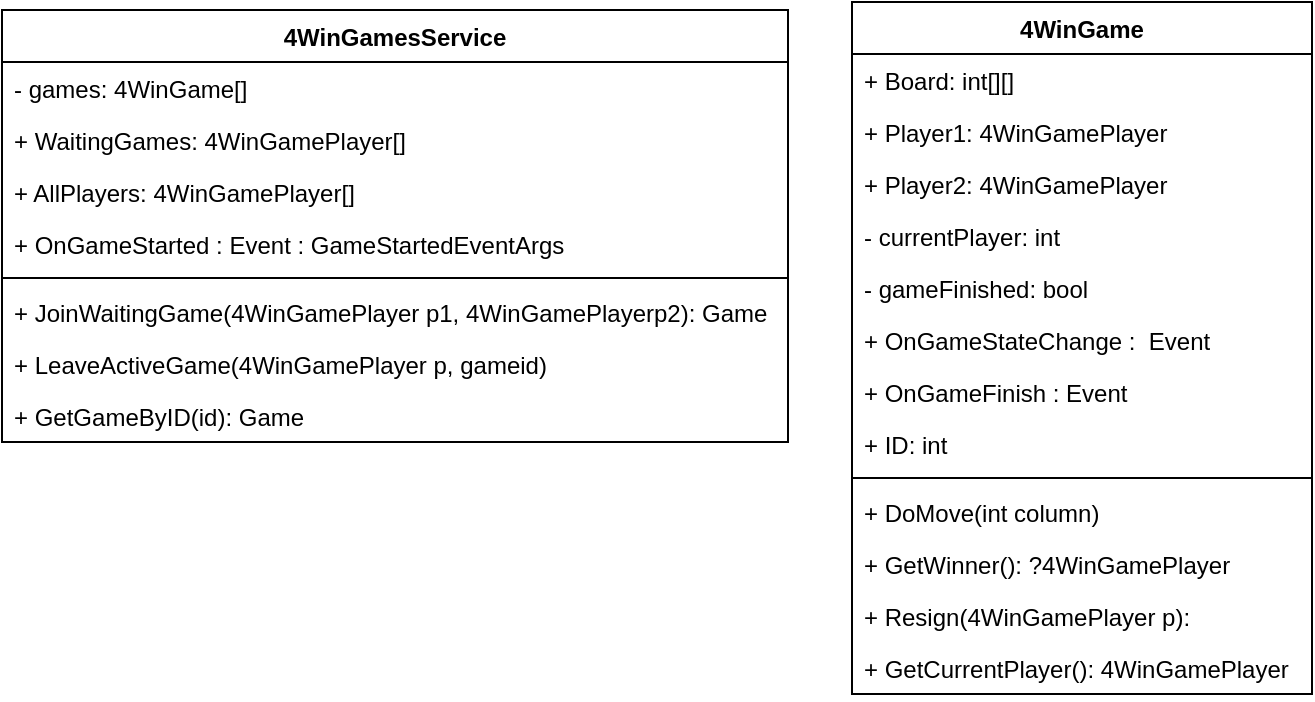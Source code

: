 <mxfile version="20.8.20" type="device" pages="4"><diagram id="cmHCh560LxWsGt6BQ_bm" name="BusinessLogic"><mxGraphModel dx="1035" dy="564" grid="0" gridSize="10" guides="1" tooltips="1" connect="1" arrows="1" fold="1" page="1" pageScale="1" pageWidth="827" pageHeight="1169" math="0" shadow="0"><root><mxCell id="0"/><mxCell id="1" parent="0"/><mxCell id="tJ1s6GaOneBPe73_070e-1" value="4WinGame" style="swimlane;fontStyle=1;align=center;verticalAlign=top;childLayout=stackLayout;horizontal=1;startSize=26;horizontalStack=0;resizeParent=1;resizeParentMax=0;resizeLast=0;collapsible=1;marginBottom=0;" vertex="1" parent="1"><mxGeometry x="535" y="431" width="230" height="346" as="geometry"/></mxCell><mxCell id="tJ1s6GaOneBPe73_070e-2" value="+ Board: int[][]&#10;" style="text;strokeColor=none;fillColor=none;align=left;verticalAlign=top;spacingLeft=4;spacingRight=4;overflow=hidden;rotatable=0;points=[[0,0.5],[1,0.5]];portConstraint=eastwest;" vertex="1" parent="tJ1s6GaOneBPe73_070e-1"><mxGeometry y="26" width="230" height="26" as="geometry"/></mxCell><mxCell id="tJ1s6GaOneBPe73_070e-3" value="+ Player1: 4WinGamePlayer" style="text;strokeColor=none;fillColor=none;align=left;verticalAlign=top;spacingLeft=4;spacingRight=4;overflow=hidden;rotatable=0;points=[[0,0.5],[1,0.5]];portConstraint=eastwest;" vertex="1" parent="tJ1s6GaOneBPe73_070e-1"><mxGeometry y="52" width="230" height="26" as="geometry"/></mxCell><mxCell id="tJ1s6GaOneBPe73_070e-4" value="+ Player2: 4WinGamePlayer" style="text;strokeColor=none;fillColor=none;align=left;verticalAlign=top;spacingLeft=4;spacingRight=4;overflow=hidden;rotatable=0;points=[[0,0.5],[1,0.5]];portConstraint=eastwest;" vertex="1" parent="tJ1s6GaOneBPe73_070e-1"><mxGeometry y="78" width="230" height="26" as="geometry"/></mxCell><mxCell id="tJ1s6GaOneBPe73_070e-5" value="- currentPlayer: int" style="text;strokeColor=none;fillColor=none;align=left;verticalAlign=top;spacingLeft=4;spacingRight=4;overflow=hidden;rotatable=0;points=[[0,0.5],[1,0.5]];portConstraint=eastwest;" vertex="1" parent="tJ1s6GaOneBPe73_070e-1"><mxGeometry y="104" width="230" height="26" as="geometry"/></mxCell><mxCell id="tJ1s6GaOneBPe73_070e-6" value="- gameFinished: bool" style="text;strokeColor=none;fillColor=none;align=left;verticalAlign=top;spacingLeft=4;spacingRight=4;overflow=hidden;rotatable=0;points=[[0,0.5],[1,0.5]];portConstraint=eastwest;" vertex="1" parent="tJ1s6GaOneBPe73_070e-1"><mxGeometry y="130" width="230" height="26" as="geometry"/></mxCell><mxCell id="tJ1s6GaOneBPe73_070e-7" value="+ OnGameStateChange :  Event" style="text;strokeColor=none;fillColor=none;align=left;verticalAlign=top;spacingLeft=4;spacingRight=4;overflow=hidden;rotatable=0;points=[[0,0.5],[1,0.5]];portConstraint=eastwest;" vertex="1" parent="tJ1s6GaOneBPe73_070e-1"><mxGeometry y="156" width="230" height="26" as="geometry"/></mxCell><mxCell id="tJ1s6GaOneBPe73_070e-8" value="+ OnGameFinish : Event" style="text;strokeColor=none;fillColor=none;align=left;verticalAlign=top;spacingLeft=4;spacingRight=4;overflow=hidden;rotatable=0;points=[[0,0.5],[1,0.5]];portConstraint=eastwest;" vertex="1" parent="tJ1s6GaOneBPe73_070e-1"><mxGeometry y="182" width="230" height="26" as="geometry"/></mxCell><mxCell id="tJ1s6GaOneBPe73_070e-9" value="+ ID: int" style="text;strokeColor=none;fillColor=none;align=left;verticalAlign=top;spacingLeft=4;spacingRight=4;overflow=hidden;rotatable=0;points=[[0,0.5],[1,0.5]];portConstraint=eastwest;" vertex="1" parent="tJ1s6GaOneBPe73_070e-1"><mxGeometry y="208" width="230" height="26" as="geometry"/></mxCell><mxCell id="tJ1s6GaOneBPe73_070e-10" value="" style="line;strokeWidth=1;fillColor=none;align=left;verticalAlign=middle;spacingTop=-1;spacingLeft=3;spacingRight=3;rotatable=0;labelPosition=right;points=[];portConstraint=eastwest;strokeColor=inherit;" vertex="1" parent="tJ1s6GaOneBPe73_070e-1"><mxGeometry y="234" width="230" height="8" as="geometry"/></mxCell><mxCell id="tJ1s6GaOneBPe73_070e-11" value="+ DoMove(int column)" style="text;strokeColor=none;fillColor=none;align=left;verticalAlign=top;spacingLeft=4;spacingRight=4;overflow=hidden;rotatable=0;points=[[0,0.5],[1,0.5]];portConstraint=eastwest;" vertex="1" parent="tJ1s6GaOneBPe73_070e-1"><mxGeometry y="242" width="230" height="26" as="geometry"/></mxCell><mxCell id="tJ1s6GaOneBPe73_070e-12" value="+ GetWinner(): ?4WinGamePlayer" style="text;strokeColor=none;fillColor=none;align=left;verticalAlign=top;spacingLeft=4;spacingRight=4;overflow=hidden;rotatable=0;points=[[0,0.5],[1,0.5]];portConstraint=eastwest;" vertex="1" parent="tJ1s6GaOneBPe73_070e-1"><mxGeometry y="268" width="230" height="26" as="geometry"/></mxCell><mxCell id="tJ1s6GaOneBPe73_070e-13" value="+ Resign(4WinGamePlayer p): " style="text;strokeColor=none;fillColor=none;align=left;verticalAlign=top;spacingLeft=4;spacingRight=4;overflow=hidden;rotatable=0;points=[[0,0.5],[1,0.5]];portConstraint=eastwest;" vertex="1" parent="tJ1s6GaOneBPe73_070e-1"><mxGeometry y="294" width="230" height="26" as="geometry"/></mxCell><mxCell id="tJ1s6GaOneBPe73_070e-14" value="+ GetCurrentPlayer(): 4WinGamePlayer " style="text;strokeColor=none;fillColor=none;align=left;verticalAlign=top;spacingLeft=4;spacingRight=4;overflow=hidden;rotatable=0;points=[[0,0.5],[1,0.5]];portConstraint=eastwest;" vertex="1" parent="tJ1s6GaOneBPe73_070e-1"><mxGeometry y="320" width="230" height="26" as="geometry"/></mxCell><mxCell id="tJ1s6GaOneBPe73_070e-15" value="4WinGamesService" style="swimlane;fontStyle=1;align=center;verticalAlign=top;childLayout=stackLayout;horizontal=1;startSize=26;horizontalStack=0;resizeParent=1;resizeParentMax=0;resizeLast=0;collapsible=1;marginBottom=0;" vertex="1" parent="1"><mxGeometry x="110" y="435" width="393" height="216" as="geometry"/></mxCell><mxCell id="tJ1s6GaOneBPe73_070e-16" value="- games: 4WinGame[]" style="text;strokeColor=none;fillColor=none;align=left;verticalAlign=top;spacingLeft=4;spacingRight=4;overflow=hidden;rotatable=0;points=[[0,0.5],[1,0.5]];portConstraint=eastwest;" vertex="1" parent="tJ1s6GaOneBPe73_070e-15"><mxGeometry y="26" width="393" height="26" as="geometry"/></mxCell><mxCell id="tJ1s6GaOneBPe73_070e-17" value="+ WaitingGames: 4WinGamePlayer[]" style="text;strokeColor=none;fillColor=none;align=left;verticalAlign=top;spacingLeft=4;spacingRight=4;overflow=hidden;rotatable=0;points=[[0,0.5],[1,0.5]];portConstraint=eastwest;" vertex="1" parent="tJ1s6GaOneBPe73_070e-15"><mxGeometry y="52" width="393" height="26" as="geometry"/></mxCell><mxCell id="tJ1s6GaOneBPe73_070e-18" value="+ AllPlayers: 4WinGamePlayer[]" style="text;strokeColor=none;fillColor=none;align=left;verticalAlign=top;spacingLeft=4;spacingRight=4;overflow=hidden;rotatable=0;points=[[0,0.5],[1,0.5]];portConstraint=eastwest;" vertex="1" parent="tJ1s6GaOneBPe73_070e-15"><mxGeometry y="78" width="393" height="26" as="geometry"/></mxCell><mxCell id="tJ1s6GaOneBPe73_070e-19" value="+ OnGameStarted : Event : GameStartedEventArgs" style="text;strokeColor=none;fillColor=none;align=left;verticalAlign=top;spacingLeft=4;spacingRight=4;overflow=hidden;rotatable=0;points=[[0,0.5],[1,0.5]];portConstraint=eastwest;" vertex="1" parent="tJ1s6GaOneBPe73_070e-15"><mxGeometry y="104" width="393" height="26" as="geometry"/></mxCell><mxCell id="tJ1s6GaOneBPe73_070e-20" value="" style="line;strokeWidth=1;fillColor=none;align=left;verticalAlign=middle;spacingTop=-1;spacingLeft=3;spacingRight=3;rotatable=0;labelPosition=right;points=[];portConstraint=eastwest;strokeColor=inherit;" vertex="1" parent="tJ1s6GaOneBPe73_070e-15"><mxGeometry y="130" width="393" height="8" as="geometry"/></mxCell><mxCell id="tJ1s6GaOneBPe73_070e-21" value="+ JoinWaitingGame(4WinGamePlayer p1, 4WinGamePlayerp2): Game" style="text;strokeColor=none;fillColor=none;align=left;verticalAlign=top;spacingLeft=4;spacingRight=4;overflow=hidden;rotatable=0;points=[[0,0.5],[1,0.5]];portConstraint=eastwest;" vertex="1" parent="tJ1s6GaOneBPe73_070e-15"><mxGeometry y="138" width="393" height="26" as="geometry"/></mxCell><mxCell id="tJ1s6GaOneBPe73_070e-22" value="+ LeaveActiveGame(4WinGamePlayer p, gameid)" style="text;strokeColor=none;fillColor=none;align=left;verticalAlign=top;spacingLeft=4;spacingRight=4;overflow=hidden;rotatable=0;points=[[0,0.5],[1,0.5]];portConstraint=eastwest;" vertex="1" parent="tJ1s6GaOneBPe73_070e-15"><mxGeometry y="164" width="393" height="26" as="geometry"/></mxCell><mxCell id="tJ1s6GaOneBPe73_070e-23" value="+ GetGameByID(id): Game" style="text;strokeColor=none;fillColor=none;align=left;verticalAlign=top;spacingLeft=4;spacingRight=4;overflow=hidden;rotatable=0;points=[[0,0.5],[1,0.5]];portConstraint=eastwest;" vertex="1" parent="tJ1s6GaOneBPe73_070e-15"><mxGeometry y="190" width="393" height="26" as="geometry"/></mxCell></root></mxGraphModel></diagram><diagram name="BusinessLogic.Contracts" id="fHLhGZx_NoZrp8RjXJy_"><mxGraphModel dx="1035" dy="564" grid="0" gridSize="10" guides="1" tooltips="1" connect="1" arrows="1" fold="1" page="1" pageScale="1" pageWidth="827" pageHeight="1169" math="0" shadow="0"><root><mxCell id="0"/><mxCell id="1" parent="0"/><mxCell id="PgnQS6usaZiz7Cspnaqt-1" value="4WinGamePlayer" style="swimlane;fontStyle=1;align=center;verticalAlign=top;childLayout=stackLayout;horizontal=1;startSize=26;horizontalStack=0;resizeParent=1;resizeParentMax=0;resizeLast=0;collapsible=1;marginBottom=0;" parent="1" vertex="1"><mxGeometry x="51" y="239" width="160" height="78" as="geometry"/></mxCell><mxCell id="PgnQS6usaZiz7Cspnaqt-2" value="+ Name: String" style="text;strokeColor=none;fillColor=none;align=left;verticalAlign=top;spacingLeft=4;spacingRight=4;overflow=hidden;rotatable=0;points=[[0,0.5],[1,0.5]];portConstraint=eastwest;" parent="PgnQS6usaZiz7Cspnaqt-1" vertex="1"><mxGeometry y="26" width="160" height="26" as="geometry"/></mxCell><mxCell id="PgnQS6usaZiz7Cspnaqt-3" value="+ ID: int" style="text;strokeColor=none;fillColor=none;align=left;verticalAlign=top;spacingLeft=4;spacingRight=4;overflow=hidden;rotatable=0;points=[[0,0.5],[1,0.5]];portConstraint=eastwest;" parent="PgnQS6usaZiz7Cspnaqt-1" vertex="1"><mxGeometry y="52" width="160" height="26" as="geometry"/></mxCell><mxCell id="ZAqNFlyXUjMFk_EPYXz6-1" value="&lt;&lt;interface&gt;&gt;&#10;I4WinGame" style="swimlane;fontStyle=1;align=center;verticalAlign=top;childLayout=stackLayout;horizontal=1;startSize=40;horizontalStack=0;resizeParent=1;resizeParentMax=0;resizeLast=0;collapsible=1;marginBottom=0;" parent="1" vertex="1"><mxGeometry x="48" y="339" width="230" height="230" as="geometry"/></mxCell><mxCell id="ZAqNFlyXUjMFk_EPYXz6-7" value="+ Event onCurrentPlayerChange" style="text;strokeColor=none;fillColor=none;align=left;verticalAlign=top;spacingLeft=4;spacingRight=4;overflow=hidden;rotatable=0;points=[[0,0.5],[1,0.5]];portConstraint=eastwest;" parent="ZAqNFlyXUjMFk_EPYXz6-1" vertex="1"><mxGeometry y="40" width="230" height="26" as="geometry"/></mxCell><mxCell id="ZAqNFlyXUjMFk_EPYXz6-8" value="+ Event onGameFinish" style="text;strokeColor=none;fillColor=none;align=left;verticalAlign=top;spacingLeft=4;spacingRight=4;overflow=hidden;rotatable=0;points=[[0,0.5],[1,0.5]];portConstraint=eastwest;" parent="ZAqNFlyXUjMFk_EPYXz6-1" vertex="1"><mxGeometry y="66" width="230" height="26" as="geometry"/></mxCell><mxCell id="ZAqNFlyXUjMFk_EPYXz6-9" value="+ ID: int" style="text;strokeColor=none;fillColor=none;align=left;verticalAlign=top;spacingLeft=4;spacingRight=4;overflow=hidden;rotatable=0;points=[[0,0.5],[1,0.5]];portConstraint=eastwest;" parent="ZAqNFlyXUjMFk_EPYXz6-1" vertex="1"><mxGeometry y="92" width="230" height="26" as="geometry"/></mxCell><mxCell id="ZAqNFlyXUjMFk_EPYXz6-10" value="" style="line;strokeWidth=1;fillColor=none;align=left;verticalAlign=middle;spacingTop=-1;spacingLeft=3;spacingRight=3;rotatable=0;labelPosition=right;points=[];portConstraint=eastwest;strokeColor=inherit;" parent="ZAqNFlyXUjMFk_EPYXz6-1" vertex="1"><mxGeometry y="118" width="230" height="8" as="geometry"/></mxCell><mxCell id="ZAqNFlyXUjMFk_EPYXz6-11" value="+ DoMove(int column)" style="text;strokeColor=none;fillColor=none;align=left;verticalAlign=top;spacingLeft=4;spacingRight=4;overflow=hidden;rotatable=0;points=[[0,0.5],[1,0.5]];portConstraint=eastwest;" parent="ZAqNFlyXUjMFk_EPYXz6-1" vertex="1"><mxGeometry y="126" width="230" height="26" as="geometry"/></mxCell><mxCell id="ZAqNFlyXUjMFk_EPYXz6-12" value="+ GetWinner(): ?4WinGamePlayer" style="text;strokeColor=none;fillColor=none;align=left;verticalAlign=top;spacingLeft=4;spacingRight=4;overflow=hidden;rotatable=0;points=[[0,0.5],[1,0.5]];portConstraint=eastwest;" parent="ZAqNFlyXUjMFk_EPYXz6-1" vertex="1"><mxGeometry y="152" width="230" height="26" as="geometry"/></mxCell><mxCell id="ZAqNFlyXUjMFk_EPYXz6-13" value="+ Resign(4WinGamePlayer p): " style="text;strokeColor=none;fillColor=none;align=left;verticalAlign=top;spacingLeft=4;spacingRight=4;overflow=hidden;rotatable=0;points=[[0,0.5],[1,0.5]];portConstraint=eastwest;" parent="ZAqNFlyXUjMFk_EPYXz6-1" vertex="1"><mxGeometry y="178" width="230" height="26" as="geometry"/></mxCell><mxCell id="ZAqNFlyXUjMFk_EPYXz6-14" value="+ GetCurrentPlayer(): 4WinGamePlayer " style="text;strokeColor=none;fillColor=none;align=left;verticalAlign=top;spacingLeft=4;spacingRight=4;overflow=hidden;rotatable=0;points=[[0,0.5],[1,0.5]];portConstraint=eastwest;" parent="ZAqNFlyXUjMFk_EPYXz6-1" vertex="1"><mxGeometry y="204" width="230" height="26" as="geometry"/></mxCell><mxCell id="ZAqNFlyXUjMFk_EPYXz6-15" value="&lt;&lt;interface&gt;&gt;&#10;I4WinGamesServices" style="swimlane;fontStyle=1;align=center;verticalAlign=top;childLayout=stackLayout;horizontal=1;startSize=50;horizontalStack=0;resizeParent=1;resizeParentMax=0;resizeLast=0;collapsible=1;marginBottom=0;" parent="1" vertex="1"><mxGeometry x="51" y="27" width="393" height="188" as="geometry"/></mxCell><mxCell id="ZAqNFlyXUjMFk_EPYXz6-17" value="+ WaitingGames: 4WinGamePlayer[]" style="text;strokeColor=none;fillColor=none;align=left;verticalAlign=top;spacingLeft=4;spacingRight=4;overflow=hidden;rotatable=0;points=[[0,0.5],[1,0.5]];portConstraint=eastwest;" parent="ZAqNFlyXUjMFk_EPYXz6-15" vertex="1"><mxGeometry y="50" width="393" height="26" as="geometry"/></mxCell><mxCell id="ZAqNFlyXUjMFk_EPYXz6-18" value="+ AllPlayers: 4WinGamePlayer[]" style="text;strokeColor=none;fillColor=none;align=left;verticalAlign=top;spacingLeft=4;spacingRight=4;overflow=hidden;rotatable=0;points=[[0,0.5],[1,0.5]];portConstraint=eastwest;" parent="ZAqNFlyXUjMFk_EPYXz6-15" vertex="1"><mxGeometry y="76" width="393" height="26" as="geometry"/></mxCell><mxCell id="ZAqNFlyXUjMFk_EPYXz6-19" value="" style="line;strokeWidth=1;fillColor=none;align=left;verticalAlign=middle;spacingTop=-1;spacingLeft=3;spacingRight=3;rotatable=0;labelPosition=right;points=[];portConstraint=eastwest;strokeColor=inherit;" parent="ZAqNFlyXUjMFk_EPYXz6-15" vertex="1"><mxGeometry y="102" width="393" height="8" as="geometry"/></mxCell><mxCell id="ZAqNFlyXUjMFk_EPYXz6-20" value="+ JoinWaitingGame(4WinGamePlayer p1, 4WinGamePlayerp2): Game" style="text;strokeColor=none;fillColor=none;align=left;verticalAlign=top;spacingLeft=4;spacingRight=4;overflow=hidden;rotatable=0;points=[[0,0.5],[1,0.5]];portConstraint=eastwest;" parent="ZAqNFlyXUjMFk_EPYXz6-15" vertex="1"><mxGeometry y="110" width="393" height="26" as="geometry"/></mxCell><mxCell id="ZAqNFlyXUjMFk_EPYXz6-21" value="+ LeaveActiveGame(4WinGamePlayer p, gameid)" style="text;strokeColor=none;fillColor=none;align=left;verticalAlign=top;spacingLeft=4;spacingRight=4;overflow=hidden;rotatable=0;points=[[0,0.5],[1,0.5]];portConstraint=eastwest;" parent="ZAqNFlyXUjMFk_EPYXz6-15" vertex="1"><mxGeometry y="136" width="393" height="26" as="geometry"/></mxCell><mxCell id="ZAqNFlyXUjMFk_EPYXz6-22" value="+ GetGameByID(id): Game" style="text;strokeColor=none;fillColor=none;align=left;verticalAlign=top;spacingLeft=4;spacingRight=4;overflow=hidden;rotatable=0;points=[[0,0.5],[1,0.5]];portConstraint=eastwest;" parent="ZAqNFlyXUjMFk_EPYXz6-15" vertex="1"><mxGeometry y="162" width="393" height="26" as="geometry"/></mxCell><mxCell id="xo9scH_EgcjY7Vr2XH_l-1" value="GameStartedEventArgs" style="swimlane;fontStyle=1;align=center;verticalAlign=top;childLayout=stackLayout;horizontal=1;startSize=26;horizontalStack=0;resizeParent=1;resizeParentMax=0;resizeLast=0;collapsible=1;marginBottom=0;" parent="1" vertex="1"><mxGeometry x="244" y="239" width="160" height="52" as="geometry"/></mxCell><mxCell id="xo9scH_EgcjY7Vr2XH_l-2" value="+ GameID : int" style="text;strokeColor=none;fillColor=none;align=left;verticalAlign=top;spacingLeft=4;spacingRight=4;overflow=hidden;rotatable=0;points=[[0,0.5],[1,0.5]];portConstraint=eastwest;" parent="xo9scH_EgcjY7Vr2XH_l-1" vertex="1"><mxGeometry y="26" width="160" height="26" as="geometry"/></mxCell></root></mxGraphModel></diagram><diagram name="RestAPI (MVC)" id="eau0R_-_52UCpmaWc9co"><mxGraphModel dx="1035" dy="564" grid="0" gridSize="10" guides="1" tooltips="1" connect="1" arrows="1" fold="1" page="1" pageScale="1" pageWidth="827" pageHeight="1169" math="0" shadow="0"><root><mxCell id="0"/><mxCell id="1" parent="0"/><mxCell id="3efk3tES1_W1w0lpm2Sm-4" value="4WinGameController" style="swimlane;fontStyle=1;align=center;verticalAlign=top;childLayout=stackLayout;horizontal=1;startSize=26;horizontalStack=0;resizeParent=1;resizeParentMax=0;resizeLast=0;collapsible=1;marginBottom=0;" parent="1" vertex="1"><mxGeometry x="42" y="28" width="460" height="346" as="geometry"/></mxCell><mxCell id="3efk3tES1_W1w0lpm2Sm-5" value="- idGameArray : int[]" style="text;strokeColor=none;fillColor=none;align=left;verticalAlign=top;spacingLeft=4;spacingRight=4;overflow=hidden;rotatable=0;points=[[0,0.5],[1,0.5]];portConstraint=eastwest;" parent="3efk3tES1_W1w0lpm2Sm-4" vertex="1"><mxGeometry y="26" width="460" height="26" as="geometry"/></mxCell><mxCell id="3efk3tES1_W1w0lpm2Sm-17" value="- gameCounter : int" style="text;strokeColor=none;fillColor=none;align=left;verticalAlign=top;spacingLeft=4;spacingRight=4;overflow=hidden;rotatable=0;points=[[0,0.5],[1,0.5]];portConstraint=eastwest;" parent="3efk3tES1_W1w0lpm2Sm-4" vertex="1"><mxGeometry y="52" width="460" height="26" as="geometry"/></mxCell><mxCell id="3efk3tES1_W1w0lpm2Sm-16" value="- playerCounter : int" style="text;strokeColor=none;fillColor=none;align=left;verticalAlign=top;spacingLeft=4;spacingRight=4;overflow=hidden;rotatable=0;points=[[0,0.5],[1,0.5]];portConstraint=eastwest;" parent="3efk3tES1_W1w0lpm2Sm-4" vertex="1"><mxGeometry y="78" width="460" height="26" as="geometry"/></mxCell><mxCell id="UuZTHZSJedAROl87pZKt-7" value="- connectionservice : ConnectionService" style="text;strokeColor=none;fillColor=none;align=left;verticalAlign=top;spacingLeft=4;spacingRight=4;overflow=hidden;rotatable=0;points=[[0,0.5],[1,0.5]];portConstraint=eastwest;" parent="3efk3tES1_W1w0lpm2Sm-4" vertex="1"><mxGeometry y="104" width="460" height="26" as="geometry"/></mxCell><mxCell id="3efk3tES1_W1w0lpm2Sm-18" value="- 4wingameservice : 4WinGameService&#10;" style="text;strokeColor=none;fillColor=none;align=left;verticalAlign=top;spacingLeft=4;spacingRight=4;overflow=hidden;rotatable=0;points=[[0,0.5],[1,0.5]];portConstraint=eastwest;" parent="3efk3tES1_W1w0lpm2Sm-4" vertex="1"><mxGeometry y="130" width="460" height="26" as="geometry"/></mxCell><mxCell id="3efk3tES1_W1w0lpm2Sm-6" value="" style="line;strokeWidth=1;fillColor=none;align=left;verticalAlign=middle;spacingTop=-1;spacingLeft=3;spacingRight=3;rotatable=0;labelPosition=right;points=[];portConstraint=eastwest;strokeColor=inherit;" parent="3efk3tES1_W1w0lpm2Sm-4" vertex="1"><mxGeometry y="156" width="460" height="8" as="geometry"/></mxCell><mxCell id="3efk3tES1_W1w0lpm2Sm-13" value="+ RegisterPlayer(string name, string RTPconnectionID) : RegisterPlayerResponse" style="text;strokeColor=none;fillColor=none;align=left;verticalAlign=top;spacingLeft=4;spacingRight=4;overflow=hidden;rotatable=0;points=[[0,0.5],[1,0.5]];portConstraint=eastwest;" parent="3efk3tES1_W1w0lpm2Sm-4" vertex="1"><mxGeometry y="164" width="460" height="26" as="geometry"/></mxCell><mxCell id="3efk3tES1_W1w0lpm2Sm-14" value="+ CreateGame(MyPlayer p)" style="text;strokeColor=none;fillColor=none;align=left;verticalAlign=top;spacingLeft=4;spacingRight=4;overflow=hidden;rotatable=0;points=[[0,0.5],[1,0.5]];portConstraint=eastwest;" parent="3efk3tES1_W1w0lpm2Sm-4" vertex="1"><mxGeometry y="190" width="460" height="26" as="geometry"/></mxCell><mxCell id="3efk3tES1_W1w0lpm2Sm-15" value="+ JoinGame(MyPlayer p1, int waitingGameListIndex) : JoinGameResponse" style="text;strokeColor=none;fillColor=none;align=left;verticalAlign=top;spacingLeft=4;spacingRight=4;overflow=hidden;rotatable=0;points=[[0,0.5],[1,0.5]];portConstraint=eastwest;" parent="3efk3tES1_W1w0lpm2Sm-4" vertex="1"><mxGeometry y="216" width="460" height="26" as="geometry"/></mxCell><mxCell id="3efk3tES1_W1w0lpm2Sm-20" value="+ DoMove(int column, int gameID, MyPlayer p)" style="text;strokeColor=none;fillColor=none;align=left;verticalAlign=top;spacingLeft=4;spacingRight=4;overflow=hidden;rotatable=0;points=[[0,0.5],[1,0.5]];portConstraint=eastwest;" parent="3efk3tES1_W1w0lpm2Sm-4" vertex="1"><mxGeometry y="242" width="460" height="26" as="geometry"/></mxCell><mxCell id="3efk3tES1_W1w0lpm2Sm-19" value="+ LeaveGame(MyPlayer p, int gameID)" style="text;strokeColor=none;fillColor=none;align=left;verticalAlign=top;spacingLeft=4;spacingRight=4;overflow=hidden;rotatable=0;points=[[0,0.5],[1,0.5]];portConstraint=eastwest;" parent="3efk3tES1_W1w0lpm2Sm-4" vertex="1"><mxGeometry y="268" width="460" height="26" as="geometry"/></mxCell><mxCell id="O-oXwLJCc3Sgsa-qLjCP-2" value="+ GetWaitingGames() : WaitingGamesResponse&#10;" style="text;strokeColor=none;fillColor=none;align=left;verticalAlign=top;spacingLeft=4;spacingRight=4;overflow=hidden;rotatable=0;points=[[0,0.5],[1,0.5]];portConstraint=eastwest;" parent="3efk3tES1_W1w0lpm2Sm-4" vertex="1"><mxGeometry y="294" width="460" height="26" as="geometry"/></mxCell><mxCell id="3efk3tES1_W1w0lpm2Sm-7" value="+ GetGameInfo (int gameID, int playerID) : GameInfoResponse" style="text;strokeColor=none;fillColor=none;align=left;verticalAlign=top;spacingLeft=4;spacingRight=4;overflow=hidden;rotatable=0;points=[[0,0.5],[1,0.5]];portConstraint=eastwest;" parent="3efk3tES1_W1w0lpm2Sm-4" vertex="1"><mxGeometry y="320" width="460" height="26" as="geometry"/></mxCell><mxCell id="3efk3tES1_W1w0lpm2Sm-8" value="ConnectionService" style="swimlane;fontStyle=1;align=center;verticalAlign=top;childLayout=stackLayout;horizontal=1;startSize=26;horizontalStack=0;resizeParent=1;resizeParentMax=0;resizeLast=0;collapsible=1;marginBottom=0;" parent="1" vertex="1"><mxGeometry x="42" y="411" width="460" height="60" as="geometry"/></mxCell><mxCell id="3efk3tES1_W1w0lpm2Sm-9" value="+ PlayerIDToConnectionIDlist : Dictionary&lt;int, string&gt;" style="text;strokeColor=none;fillColor=none;align=left;verticalAlign=top;spacingLeft=4;spacingRight=4;overflow=hidden;rotatable=0;points=[[0,0.5],[1,0.5]];portConstraint=eastwest;" parent="3efk3tES1_W1w0lpm2Sm-8" vertex="1"><mxGeometry y="26" width="460" height="26" as="geometry"/></mxCell><mxCell id="3efk3tES1_W1w0lpm2Sm-10" value="" style="line;strokeWidth=1;fillColor=none;align=left;verticalAlign=middle;spacingTop=-1;spacingLeft=3;spacingRight=3;rotatable=0;labelPosition=right;points=[];portConstraint=eastwest;strokeColor=inherit;" parent="3efk3tES1_W1w0lpm2Sm-8" vertex="1"><mxGeometry y="52" width="460" height="8" as="geometry"/></mxCell><mxCell id="UuZTHZSJedAROl87pZKt-1" value="RTPHub" style="swimlane;fontStyle=1;align=center;verticalAlign=top;childLayout=stackLayout;horizontal=1;startSize=26;horizontalStack=0;resizeParent=1;resizeParentMax=0;resizeLast=0;collapsible=1;marginBottom=0;" parent="1" vertex="1"><mxGeometry x="42" y="505" width="460" height="160" as="geometry"/></mxCell><mxCell id="UuZTHZSJedAROl87pZKt-8" value="- connectionservice : ConnectionService" style="text;strokeColor=none;fillColor=none;align=left;verticalAlign=top;spacingLeft=4;spacingRight=4;overflow=hidden;rotatable=0;points=[[0,0.5],[1,0.5]];portConstraint=eastwest;" parent="UuZTHZSJedAROl87pZKt-1" vertex="1"><mxGeometry y="26" width="460" height="26" as="geometry"/></mxCell><mxCell id="UuZTHZSJedAROl87pZKt-2" value="+ PlayerIDToConnectionIDlist : Dictionary&lt;int, string&gt;" style="text;strokeColor=none;fillColor=none;align=left;verticalAlign=top;spacingLeft=4;spacingRight=4;overflow=hidden;rotatable=0;points=[[0,0.5],[1,0.5]];portConstraint=eastwest;" parent="UuZTHZSJedAROl87pZKt-1" vertex="1"><mxGeometry y="52" width="460" height="26" as="geometry"/></mxCell><mxCell id="UuZTHZSJedAROl87pZKt-3" value="" style="line;strokeWidth=1;fillColor=none;align=left;verticalAlign=middle;spacingTop=-1;spacingLeft=3;spacingRight=3;rotatable=0;labelPosition=right;points=[];portConstraint=eastwest;strokeColor=inherit;" parent="UuZTHZSJedAROl87pZKt-1" vertex="1"><mxGeometry y="78" width="460" height="8" as="geometry"/></mxCell><mxCell id="UuZTHZSJedAROl87pZKt-4" value="+Gamestart (int gameID)" style="text;strokeColor=none;fillColor=none;align=left;verticalAlign=top;spacingLeft=4;spacingRight=4;overflow=hidden;rotatable=0;points=[[0,0.5],[1,0.5]];portConstraint=eastwest;" parent="UuZTHZSJedAROl87pZKt-1" vertex="1"><mxGeometry y="86" width="460" height="26" as="geometry"/></mxCell><mxCell id="UuZTHZSJedAROl87pZKt-5" value="+ GameUpdated (int gameID)" style="text;strokeColor=none;fillColor=none;align=left;verticalAlign=top;spacingLeft=4;spacingRight=4;overflow=hidden;rotatable=0;points=[[0,0.5],[1,0.5]];portConstraint=eastwest;" parent="UuZTHZSJedAROl87pZKt-1" vertex="1"><mxGeometry y="112" width="460" height="26" as="geometry"/></mxCell><mxCell id="UuZTHZSJedAROl87pZKt-6" value="+GameFinished (Player winner)" style="text;strokeColor=none;fillColor=none;align=left;verticalAlign=top;spacingLeft=4;spacingRight=4;overflow=hidden;rotatable=0;points=[[0,0.5],[1,0.5]];portConstraint=eastwest;" parent="UuZTHZSJedAROl87pZKt-1" vertex="1"><mxGeometry y="138" width="460" height="22" as="geometry"/></mxCell></root></mxGraphModel></diagram><diagram name="RestAPIContracts" id="SacJAEN_iJ9zLXrTbVNZ"><mxGraphModel dx="1035" dy="564" grid="0" gridSize="10" guides="1" tooltips="1" connect="1" arrows="1" fold="1" page="1" pageScale="1" pageWidth="827" pageHeight="1169" math="0" shadow="0"><root><mxCell id="0"/><mxCell id="1" parent="0"/><mxCell id="2vKPIIFbHue6YrYuAimL-1" value="Player" style="swimlane;fontStyle=1;align=center;verticalAlign=top;childLayout=stackLayout;horizontal=1;startSize=26;horizontalStack=0;resizeParent=1;resizeParentMax=0;resizeLast=0;collapsible=1;marginBottom=0;" parent="1" vertex="1"><mxGeometry x="24" y="27" width="150" height="60" as="geometry"/></mxCell><mxCell id="2vKPIIFbHue6YrYuAimL-8" value="+ PlayerName : string" style="text;strokeColor=none;fillColor=none;align=left;verticalAlign=top;spacingLeft=4;spacingRight=4;overflow=hidden;rotatable=0;points=[[0,0.5],[1,0.5]];portConstraint=eastwest;" parent="2vKPIIFbHue6YrYuAimL-1" vertex="1"><mxGeometry y="26" width="150" height="26" as="geometry"/></mxCell><mxCell id="2vKPIIFbHue6YrYuAimL-3" value="" style="line;strokeWidth=1;fillColor=none;align=left;verticalAlign=middle;spacingTop=-1;spacingLeft=3;spacingRight=3;rotatable=0;labelPosition=right;points=[];portConstraint=eastwest;strokeColor=inherit;" parent="2vKPIIFbHue6YrYuAimL-1" vertex="1"><mxGeometry y="52" width="150" height="8" as="geometry"/></mxCell><mxCell id="2vKPIIFbHue6YrYuAimL-5" value="WaitingGame" style="swimlane;fontStyle=1;align=center;verticalAlign=top;childLayout=stackLayout;horizontal=1;startSize=26;horizontalStack=0;resizeParent=1;resizeParentMax=0;resizeLast=0;collapsible=1;marginBottom=0;" parent="1" vertex="1"><mxGeometry x="217" y="274" width="160" height="52" as="geometry"/></mxCell><mxCell id="2vKPIIFbHue6YrYuAimL-6" value="+ PlayerName : string" style="text;strokeColor=none;fillColor=none;align=left;verticalAlign=top;spacingLeft=4;spacingRight=4;overflow=hidden;rotatable=0;points=[[0,0.5],[1,0.5]];portConstraint=eastwest;" parent="2vKPIIFbHue6YrYuAimL-5" vertex="1"><mxGeometry y="26" width="160" height="26" as="geometry"/></mxCell><mxCell id="kcm-J4ViZU7FxhlFi0_r-1" value="JoinGameResponse" style="swimlane;fontStyle=1;align=center;verticalAlign=top;childLayout=stackLayout;horizontal=1;startSize=26;horizontalStack=0;resizeParent=1;resizeParentMax=0;resizeLast=0;collapsible=1;marginBottom=0;" parent="1" vertex="1"><mxGeometry x="220" y="189" width="160" height="52" as="geometry"/></mxCell><mxCell id="kcm-J4ViZU7FxhlFi0_r-2" value="+ GameID : int" style="text;strokeColor=none;fillColor=none;align=left;verticalAlign=top;spacingLeft=4;spacingRight=4;overflow=hidden;rotatable=0;points=[[0,0.5],[1,0.5]];portConstraint=eastwest;" parent="kcm-J4ViZU7FxhlFi0_r-1" vertex="1"><mxGeometry y="26" width="160" height="26" as="geometry"/></mxCell><mxCell id="2OXkJm2lPv3Fxt6IiAWH-1" value="WaitingGamesResponse" style="swimlane;fontStyle=1;align=center;verticalAlign=top;childLayout=stackLayout;horizontal=1;startSize=26;horizontalStack=0;resizeParent=1;resizeParentMax=0;resizeLast=0;collapsible=1;marginBottom=0;" parent="1" vertex="1"><mxGeometry x="217" y="106" width="200" height="52" as="geometry"/></mxCell><mxCell id="2OXkJm2lPv3Fxt6IiAWH-2" value="+ WaitingGames : WaitingGame[]" style="text;strokeColor=none;fillColor=none;align=left;verticalAlign=top;spacingLeft=4;spacingRight=4;overflow=hidden;rotatable=0;points=[[0,0.5],[1,0.5]];portConstraint=eastwest;" parent="2OXkJm2lPv3Fxt6IiAWH-1" vertex="1"><mxGeometry y="26" width="200" height="26" as="geometry"/></mxCell><mxCell id="wD5M1_WAI5f8rfWijPAs-1" value="RegisterPlayerResponse" style="swimlane;fontStyle=1;align=center;verticalAlign=top;childLayout=stackLayout;horizontal=1;startSize=26;horizontalStack=0;resizeParent=1;resizeParentMax=0;resizeLast=0;collapsible=1;marginBottom=0;" parent="1" vertex="1"><mxGeometry x="220" y="27" width="200" height="52" as="geometry"/></mxCell><mxCell id="wD5M1_WAI5f8rfWijPAs-2" value="+ RegisteredPlayer : MyPlayer" style="text;strokeColor=none;fillColor=none;align=left;verticalAlign=top;spacingLeft=4;spacingRight=4;overflow=hidden;rotatable=0;points=[[0,0.5],[1,0.5]];portConstraint=eastwest;" parent="wD5M1_WAI5f8rfWijPAs-1" vertex="1"><mxGeometry y="26" width="200" height="26" as="geometry"/></mxCell><mxCell id="WIBtCmITnyxExPH1o3iH-1" value="MyPlayer" style="swimlane;fontStyle=1;align=center;verticalAlign=top;childLayout=stackLayout;horizontal=1;startSize=26;horizontalStack=0;resizeParent=1;resizeParentMax=0;resizeLast=0;collapsible=1;marginBottom=0;" parent="1" vertex="1"><mxGeometry x="26" y="145" width="150" height="86" as="geometry"/></mxCell><mxCell id="WIBtCmITnyxExPH1o3iH-3" value="" style="line;strokeWidth=1;fillColor=none;align=left;verticalAlign=middle;spacingTop=-1;spacingLeft=3;spacingRight=3;rotatable=0;labelPosition=right;points=[];portConstraint=eastwest;strokeColor=inherit;" parent="WIBtCmITnyxExPH1o3iH-1" vertex="1"><mxGeometry y="26" width="150" height="8" as="geometry"/></mxCell><mxCell id="2vKPIIFbHue6YrYuAimL-2" value="+ PlayerID : int" style="text;strokeColor=none;fillColor=none;align=left;verticalAlign=top;spacingLeft=4;spacingRight=4;overflow=hidden;rotatable=0;points=[[0,0.5],[1,0.5]];portConstraint=eastwest;" parent="WIBtCmITnyxExPH1o3iH-1" vertex="1"><mxGeometry y="34" width="150" height="26" as="geometry"/></mxCell><mxCell id="2vKPIIFbHue6YrYuAimL-9" value="+ RTPConnectionID : string" style="text;strokeColor=none;fillColor=none;align=left;verticalAlign=top;spacingLeft=4;spacingRight=4;overflow=hidden;rotatable=0;points=[[0,0.5],[1,0.5]];portConstraint=eastwest;" parent="WIBtCmITnyxExPH1o3iH-1" vertex="1"><mxGeometry y="60" width="150" height="26" as="geometry"/></mxCell><mxCell id="85MKhDNnynV3cl3FX6Ny-1" value="GameInfo" style="swimlane;fontStyle=1;align=center;verticalAlign=top;childLayout=stackLayout;horizontal=1;startSize=26;horizontalStack=0;resizeParent=1;resizeParentMax=0;resizeLast=0;collapsible=1;marginBottom=0;" parent="1" vertex="1"><mxGeometry x="24" y="257" width="150" height="104" as="geometry"/></mxCell><mxCell id="85MKhDNnynV3cl3FX6Ny-2" value="+ Board : int [][]&#10;" style="text;strokeColor=none;fillColor=none;align=left;verticalAlign=top;spacingLeft=4;spacingRight=4;overflow=hidden;rotatable=0;points=[[0,0.5],[1,0.5]];portConstraint=eastwest;" parent="85MKhDNnynV3cl3FX6Ny-1" vertex="1"><mxGeometry y="26" width="150" height="26" as="geometry"/></mxCell><mxCell id="85MKhDNnynV3cl3FX6Ny-5" value="+ Opponent : Player" style="text;strokeColor=none;fillColor=none;align=left;verticalAlign=top;spacingLeft=4;spacingRight=4;overflow=hidden;rotatable=0;points=[[0,0.5],[1,0.5]];portConstraint=eastwest;" parent="85MKhDNnynV3cl3FX6Ny-1" vertex="1"><mxGeometry y="52" width="150" height="26" as="geometry"/></mxCell><mxCell id="85MKhDNnynV3cl3FX6Ny-10" value="+ YourMove : Bool" style="text;strokeColor=none;fillColor=none;align=left;verticalAlign=top;spacingLeft=4;spacingRight=4;overflow=hidden;rotatable=0;points=[[0,0.5],[1,0.5]];portConstraint=eastwest;" parent="85MKhDNnynV3cl3FX6Ny-1" vertex="1"><mxGeometry y="78" width="150" height="26" as="geometry"/></mxCell><mxCell id="85MKhDNnynV3cl3FX6Ny-6" value="GameInfoResponse" style="swimlane;fontStyle=1;align=center;verticalAlign=top;childLayout=stackLayout;horizontal=1;startSize=26;horizontalStack=0;resizeParent=1;resizeParentMax=0;resizeLast=0;collapsible=1;marginBottom=0;" parent="1" vertex="1"><mxGeometry x="217" y="354" width="160" height="52" as="geometry"/></mxCell><mxCell id="85MKhDNnynV3cl3FX6Ny-7" value="+ GameInfo : GameInfo" style="text;strokeColor=none;fillColor=none;align=left;verticalAlign=top;spacingLeft=4;spacingRight=4;overflow=hidden;rotatable=0;points=[[0,0.5],[1,0.5]];portConstraint=eastwest;" parent="85MKhDNnynV3cl3FX6Ny-6" vertex="1"><mxGeometry y="26" width="160" height="26" as="geometry"/></mxCell><mxCell id="Y4eIL98qaOKV77LoP4GH-1" value="" style="endArrow=block;dashed=1;endFill=0;endSize=12;html=1;rounded=0;entryX=0.5;entryY=1;entryDx=0;entryDy=0;" parent="1" source="WIBtCmITnyxExPH1o3iH-1" target="2vKPIIFbHue6YrYuAimL-1" edge="1"><mxGeometry width="160" relative="1" as="geometry"><mxPoint x="332" y="289" as="sourcePoint"/><mxPoint x="492" y="289" as="targetPoint"/></mxGeometry></mxCell></root></mxGraphModel></diagram></mxfile>